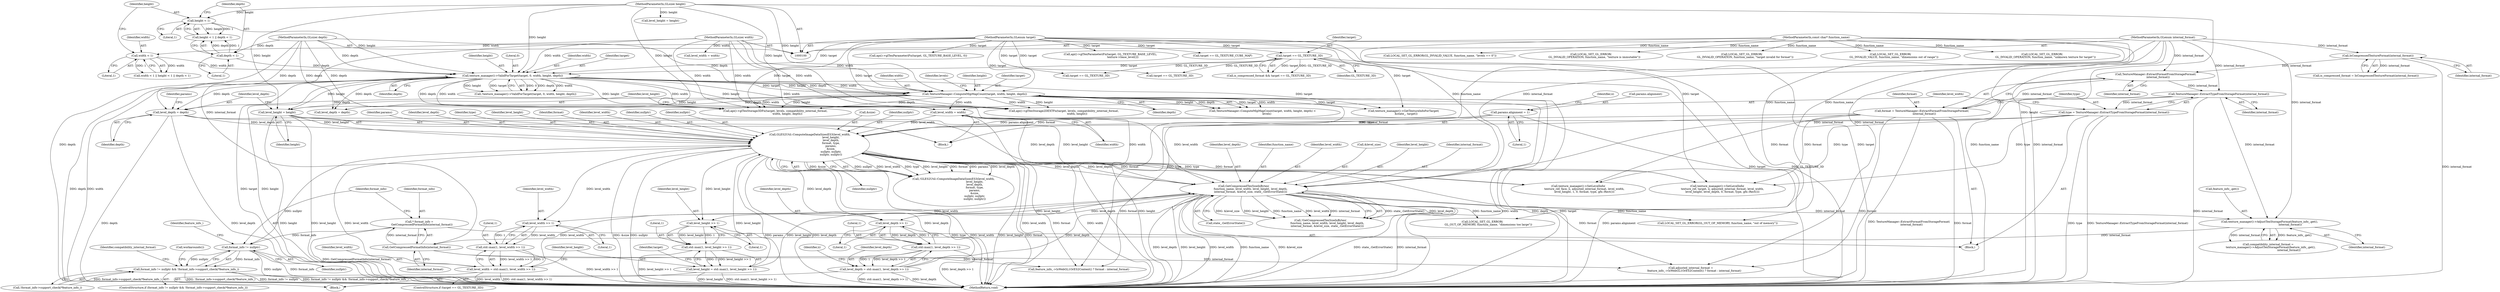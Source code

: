 digraph "0_Chrome_385508dc888ef15d272cdd2705b17996abc519d6_0@pointer" {
"1000348" [label="(Call,format_info != nullptr)"];
"1000342" [label="(Call,* format_info =\n      GetCompressedFormatInfo(internal_format))"];
"1000344" [label="(Call,GetCompressedFormatInfo(internal_format))"];
"1000338" [label="(Call,texture_manager()->AdjustTexStorageFormat(feature_info_.get(),\n                                                internal_format))"];
"1000259" [label="(Call,GetCompressedTexSizeInBytes(\n                function_name, level_width, level_height, level_depth,\n                internal_format, &level_size, state_.GetErrorState()))"];
"1000108" [label="(MethodParameterIn,const char* function_name)"];
"1000301" [label="(Call,level_width = std::max(1, level_width >> 1))"];
"1000303" [label="(Call,std::max(1, level_width >> 1))"];
"1000305" [label="(Call,level_width >> 1)"];
"1000279" [label="(Call,GLES2Util::ComputeImageDataSizesES3(level_width,\n                                                 level_height,\n                                                 level_depth,\n                                                 format, type,\n                                                 params,\n                                                 &size,\n                                                 nullptr, nullptr,\n                                                 nullptr, nullptr))"];
"1000223" [label="(Call,level_width = width)"];
"1000154" [label="(Call,texture_manager()->ValidForTarget(target, 0, width, height, depth))"];
"1000128" [label="(Call,target == GL_TEXTURE_3D)"];
"1000101" [label="(MethodParameterIn,GLenum target)"];
"1000141" [label="(Call,width < 1)"];
"1000104" [label="(MethodParameterIn,GLsizei width)"];
"1000145" [label="(Call,height < 1)"];
"1000105" [label="(MethodParameterIn,GLsizei height)"];
"1000148" [label="(Call,depth < 1)"];
"1000106" [label="(MethodParameterIn,GLsizei depth)"];
"1000163" [label="(Call,TextureManager::ComputeMipMapCount(target, width, height, depth))"];
"1000308" [label="(Call,level_height = std::max(1, level_height >> 1))"];
"1000310" [label="(Call,std::max(1, level_height >> 1))"];
"1000312" [label="(Call,level_height >> 1)"];
"1000227" [label="(Call,level_height = height)"];
"1000231" [label="(Call,level_depth = depth)"];
"1000319" [label="(Call,level_depth = std::max(1, level_depth >> 1))"];
"1000321" [label="(Call,std::max(1, level_depth >> 1))"];
"1000323" [label="(Call,level_depth >> 1)"];
"1000212" [label="(Call,format = TextureManager::ExtractFormatFromStorageFormat(\n      internal_format))"];
"1000214" [label="(Call,TextureManager::ExtractFormatFromStorageFormat(\n      internal_format))"];
"1000123" [label="(Call,IsCompressedTextureFormat(internal_format))"];
"1000103" [label="(MethodParameterIn,GLenum internal_format)"];
"1000217" [label="(Call,type = TextureManager::ExtractTypeFromStorageFormat(internal_format))"];
"1000219" [label="(Call,TextureManager::ExtractTypeFromStorageFormat(internal_format))"];
"1000236" [label="(Call,params.alignment = 1)"];
"1000347" [label="(Call,format_info != nullptr && !format_info->support_check(*feature_info_))"];
"1000458" [label="(Call,texture_manager()->SetLevelInfo(\n              texture_ref, face, ii, adjusted_internal_format, level_width,\n              level_height, 1, 0, format, type, gfx::Rect()))"];
"1000109" [label="(Block,)"];
"1000124" [label="(Identifier,internal_format)"];
"1000415" [label="(Call,level_depth = depth)"];
"1000357" [label="(Identifier,compatibility_internal_format)"];
"1000155" [label="(Identifier,target)"];
"1000259" [label="(Call,GetCompressedTexSizeInBytes(\n                function_name, level_width, level_height, level_depth,\n                internal_format, &level_size, state_.GetErrorState()))"];
"1000286" [label="(Call,&size)"];
"1000336" [label="(Call,compatibility_internal_format =\n      texture_manager()->AdjustTexStorageFormat(feature_info_.get(),\n                                                internal_format))"];
"1000386" [label="(Call,api()->glTexStorage3DFn(target, levels, compatibility_internal_format,\n                            width, height, depth))"];
"1000499" [label="(Call,target == GL_TEXTURE_3D)"];
"1000401" [label="(Call,api()->glTexParameteriFn(target, GL_TEXTURE_BASE_LEVEL,\n                             texture->base_level()))"];
"1000146" [label="(Identifier,height)"];
"1000310" [label="(Call,std::max(1, level_height >> 1))"];
"1000311" [label="(Literal,1)"];
"1000213" [label="(Identifier,format)"];
"1000237" [label="(Call,params.alignment)"];
"1000321" [label="(Call,std::max(1, level_depth >> 1))"];
"1000305" [label="(Call,level_width >> 1)"];
"1000279" [label="(Call,GLES2Util::ComputeImageDataSizesES3(level_width,\n                                                 level_height,\n                                                 level_depth,\n                                                 format, type,\n                                                 params,\n                                                 &size,\n                                                 nullptr, nullptr,\n                                                 nullptr, nullptr))"];
"1000115" [label="(Call,LOCAL_SET_GL_ERROR(GL_INVALID_VALUE, function_name, \"levels == 0\"))"];
"1000317" [label="(Identifier,target)"];
"1000232" [label="(Identifier,level_depth)"];
"1000278" [label="(Call,!GLES2Util::ComputeImageDataSizesES3(level_width,\n                                                 level_height,\n                                                 level_depth,\n                                                 format, type,\n                                                 params,\n                                                 &size,\n                                                 nullptr, nullptr,\n                                                 nullptr, nullptr))"];
"1000104" [label="(MethodParameterIn,GLsizei width)"];
"1000291" [label="(Identifier,nullptr)"];
"1000227" [label="(Call,level_height = height)"];
"1000130" [label="(Identifier,GL_TEXTURE_3D)"];
"1000143" [label="(Literal,1)"];
"1000411" [label="(Call,level_height = height)"];
"1000513" [label="(MethodReturn,void)"];
"1000158" [label="(Identifier,height)"];
"1000322" [label="(Literal,1)"];
"1000236" [label="(Call,params.alignment = 1)"];
"1000220" [label="(Identifier,internal_format)"];
"1000346" [label="(ControlStructure,if (format_info != nullptr && !format_info->support_check(*feature_info_)))"];
"1000140" [label="(Call,width < 1 || height < 1 || depth < 1)"];
"1000262" [label="(Identifier,level_height)"];
"1000250" [label="(Identifier,ii)"];
"1000218" [label="(Identifier,type)"];
"1000344" [label="(Call,GetCompressedFormatInfo(internal_format))"];
"1000323" [label="(Call,level_depth >> 1)"];
"1000264" [label="(Identifier,internal_format)"];
"1000301" [label="(Call,level_width = std::max(1, level_width >> 1))"];
"1000421" [label="(Call,feature_info_->IsWebGL1OrES2Context() ? format : internal_format)"];
"1000206" [label="(Call,LOCAL_SET_GL_ERROR(\n        GL_INVALID_OPERATION, function_name, \"texture is immutable\"))"];
"1000244" [label="(Identifier,ii)"];
"1000350" [label="(Identifier,nullptr)"];
"1000288" [label="(Identifier,nullptr)"];
"1000263" [label="(Identifier,level_depth)"];
"1000167" [label="(Identifier,depth)"];
"1000101" [label="(MethodParameterIn,GLenum target)"];
"1000285" [label="(Identifier,params)"];
"1000314" [label="(Literal,1)"];
"1000407" [label="(Call,level_width = width)"];
"1000105" [label="(MethodParameterIn,GLsizei height)"];
"1000343" [label="(Identifier,format_info)"];
"1000282" [label="(Identifier,level_depth)"];
"1000347" [label="(Call,format_info != nullptr && !format_info->support_check(*feature_info_))"];
"1000339" [label="(Call,feature_info_.get())"];
"1000284" [label="(Identifier,type)"];
"1000345" [label="(Identifier,internal_format)"];
"1000142" [label="(Identifier,width)"];
"1000349" [label="(Identifier,format_info)"];
"1000153" [label="(Call,!texture_manager()->ValidForTarget(target, 0, width, height, depth))"];
"1000225" [label="(Identifier,width)"];
"1000304" [label="(Literal,1)"];
"1000212" [label="(Call,format = TextureManager::ExtractFormatFromStorageFormat(\n      internal_format))"];
"1000308" [label="(Call,level_height = std::max(1, level_height >> 1))"];
"1000163" [label="(Call,TextureManager::ComputeMipMapCount(target, width, height, depth))"];
"1000215" [label="(Identifier,internal_format)"];
"1000147" [label="(Literal,1)"];
"1000313" [label="(Identifier,level_height)"];
"1000141" [label="(Call,width < 1)"];
"1000148" [label="(Call,depth < 1)"];
"1000251" [label="(Block,)"];
"1000229" [label="(Identifier,height)"];
"1000340" [label="(Identifier,internal_format)"];
"1000307" [label="(Literal,1)"];
"1000103" [label="(MethodParameterIn,GLenum internal_format)"];
"1000224" [label="(Identifier,level_width)"];
"1000223" [label="(Call,level_width = width)"];
"1000132" [label="(Call,LOCAL_SET_GL_ERROR(\n        GL_INVALID_OPERATION, function_name, \"target invalid for format\"))"];
"1000170" [label="(Call,LOCAL_SET_GL_ERROR(\n        GL_INVALID_VALUE, function_name, \"dimensions out of range\"))"];
"1000128" [label="(Call,target == GL_TEXTURE_3D)"];
"1000364" [label="(Call,workarounds())"];
"1000150" [label="(Literal,1)"];
"1000214" [label="(Call,TextureManager::ExtractFormatFromStorageFormat(\n      internal_format))"];
"1000330" [label="(Call,LOCAL_SET_GL_ERROR(GL_OUT_OF_MEMORY, function_name, \"out of memory\"))"];
"1000303" [label="(Call,std::max(1, level_width >> 1))"];
"1000351" [label="(Call,!format_info->support_check(*feature_info_))"];
"1000320" [label="(Identifier,level_depth)"];
"1000219" [label="(Call,TextureManager::ExtractTypeFromStorageFormat(internal_format))"];
"1000325" [label="(Literal,1)"];
"1000315" [label="(ControlStructure,if (target == GL_TEXTURE_3D))"];
"1000240" [label="(Literal,1)"];
"1000293" [label="(Call,LOCAL_SET_GL_ERROR(\n              GL_OUT_OF_MEMORY, function_name, \"dimensions too large\"))"];
"1000281" [label="(Identifier,level_height)"];
"1000165" [label="(Identifier,width)"];
"1000316" [label="(Call,target == GL_TEXTURE_3D)"];
"1000233" [label="(Identifier,depth)"];
"1000378" [label="(Call,api()->glTexStorage2DEXTFn(target, levels, compatibility_internal_format,\n                               width, height))"];
"1000156" [label="(Literal,0)"];
"1000302" [label="(Identifier,level_width)"];
"1000283" [label="(Identifier,format)"];
"1000312" [label="(Call,level_height >> 1)"];
"1000166" [label="(Identifier,height)"];
"1000280" [label="(Identifier,level_width)"];
"1000260" [label="(Identifier,function_name)"];
"1000221" [label="(Block,)"];
"1000217" [label="(Call,type = TextureManager::ExtractTypeFromStorageFormat(internal_format))"];
"1000162" [label="(Call,TextureManager::ComputeMipMapCount(target, width, height, depth) <\n          levels)"];
"1000472" [label="(Call,texture_manager()->SetLevelInfo(\n            texture_ref, target, ii, adjusted_internal_format, level_width,\n            level_height, level_depth, 0, format, type, gfx::Rect()))"];
"1000178" [label="(Call,texture_manager()->GetTextureInfoForTarget(\n      &state_, target))"];
"1000289" [label="(Identifier,nullptr)"];
"1000261" [label="(Identifier,level_width)"];
"1000354" [label="(Identifier,feature_info_)"];
"1000231" [label="(Call,level_depth = depth)"];
"1000309" [label="(Identifier,level_height)"];
"1000228" [label="(Identifier,level_height)"];
"1000186" [label="(Call,LOCAL_SET_GL_ERROR(\n        GL_INVALID_OPERATION, function_name, \"unknown texture for target\"))"];
"1000144" [label="(Call,height < 1 || depth < 1)"];
"1000290" [label="(Identifier,nullptr)"];
"1000129" [label="(Identifier,target)"];
"1000437" [label="(Call,target == GL_TEXTURE_CUBE_MAP)"];
"1000338" [label="(Call,texture_manager()->AdjustTexStorageFormat(feature_info_.get(),\n                                                internal_format))"];
"1000319" [label="(Call,level_depth = std::max(1, level_depth >> 1))"];
"1000238" [label="(Identifier,params)"];
"1000267" [label="(Call,state_.GetErrorState())"];
"1000157" [label="(Identifier,width)"];
"1000106" [label="(MethodParameterIn,GLsizei depth)"];
"1000121" [label="(Call,is_compressed_format = IsCompressedTextureFormat(internal_format))"];
"1000348" [label="(Call,format_info != nullptr)"];
"1000419" [label="(Call,adjusted_internal_format =\n        feature_info_->IsWebGL1OrES2Context() ? format : internal_format)"];
"1000159" [label="(Identifier,depth)"];
"1000154" [label="(Call,texture_manager()->ValidForTarget(target, 0, width, height, depth))"];
"1000126" [label="(Call,is_compressed_format && target == GL_TEXTURE_3D)"];
"1000342" [label="(Call,* format_info =\n      GetCompressedFormatInfo(internal_format))"];
"1000149" [label="(Identifier,depth)"];
"1000168" [label="(Identifier,levels)"];
"1000324" [label="(Identifier,level_depth)"];
"1000306" [label="(Identifier,level_width)"];
"1000369" [label="(Call,api()->glTexParameteriFn(target, GL_TEXTURE_BASE_LEVEL, 0))"];
"1000164" [label="(Identifier,target)"];
"1000265" [label="(Call,&level_size)"];
"1000123" [label="(Call,IsCompressedTextureFormat(internal_format))"];
"1000258" [label="(Call,!GetCompressedTexSizeInBytes(\n                function_name, level_width, level_height, level_depth,\n                internal_format, &level_size, state_.GetErrorState()))"];
"1000145" [label="(Call,height < 1)"];
"1000108" [label="(MethodParameterIn,const char* function_name)"];
"1000348" -> "1000347"  [label="AST: "];
"1000348" -> "1000350"  [label="CFG: "];
"1000349" -> "1000348"  [label="AST: "];
"1000350" -> "1000348"  [label="AST: "];
"1000354" -> "1000348"  [label="CFG: "];
"1000347" -> "1000348"  [label="CFG: "];
"1000348" -> "1000513"  [label="DDG: format_info"];
"1000348" -> "1000513"  [label="DDG: nullptr"];
"1000348" -> "1000347"  [label="DDG: format_info"];
"1000348" -> "1000347"  [label="DDG: nullptr"];
"1000342" -> "1000348"  [label="DDG: format_info"];
"1000279" -> "1000348"  [label="DDG: nullptr"];
"1000342" -> "1000109"  [label="AST: "];
"1000342" -> "1000344"  [label="CFG: "];
"1000343" -> "1000342"  [label="AST: "];
"1000344" -> "1000342"  [label="AST: "];
"1000349" -> "1000342"  [label="CFG: "];
"1000342" -> "1000513"  [label="DDG: GetCompressedFormatInfo(internal_format)"];
"1000344" -> "1000342"  [label="DDG: internal_format"];
"1000344" -> "1000345"  [label="CFG: "];
"1000345" -> "1000344"  [label="AST: "];
"1000338" -> "1000344"  [label="DDG: internal_format"];
"1000103" -> "1000344"  [label="DDG: internal_format"];
"1000344" -> "1000419"  [label="DDG: internal_format"];
"1000344" -> "1000421"  [label="DDG: internal_format"];
"1000338" -> "1000336"  [label="AST: "];
"1000338" -> "1000340"  [label="CFG: "];
"1000339" -> "1000338"  [label="AST: "];
"1000340" -> "1000338"  [label="AST: "];
"1000336" -> "1000338"  [label="CFG: "];
"1000338" -> "1000336"  [label="DDG: feature_info_.get()"];
"1000338" -> "1000336"  [label="DDG: internal_format"];
"1000259" -> "1000338"  [label="DDG: internal_format"];
"1000219" -> "1000338"  [label="DDG: internal_format"];
"1000103" -> "1000338"  [label="DDG: internal_format"];
"1000259" -> "1000258"  [label="AST: "];
"1000259" -> "1000267"  [label="CFG: "];
"1000260" -> "1000259"  [label="AST: "];
"1000261" -> "1000259"  [label="AST: "];
"1000262" -> "1000259"  [label="AST: "];
"1000263" -> "1000259"  [label="AST: "];
"1000264" -> "1000259"  [label="AST: "];
"1000265" -> "1000259"  [label="AST: "];
"1000267" -> "1000259"  [label="AST: "];
"1000258" -> "1000259"  [label="CFG: "];
"1000259" -> "1000513"  [label="DDG: function_name"];
"1000259" -> "1000513"  [label="DDG: &level_size"];
"1000259" -> "1000513"  [label="DDG: state_.GetErrorState()"];
"1000259" -> "1000513"  [label="DDG: internal_format"];
"1000259" -> "1000513"  [label="DDG: level_depth"];
"1000259" -> "1000513"  [label="DDG: level_height"];
"1000259" -> "1000513"  [label="DDG: level_width"];
"1000259" -> "1000258"  [label="DDG: state_.GetErrorState()"];
"1000259" -> "1000258"  [label="DDG: level_depth"];
"1000259" -> "1000258"  [label="DDG: &level_size"];
"1000259" -> "1000258"  [label="DDG: level_height"];
"1000259" -> "1000258"  [label="DDG: function_name"];
"1000259" -> "1000258"  [label="DDG: level_width"];
"1000259" -> "1000258"  [label="DDG: internal_format"];
"1000108" -> "1000259"  [label="DDG: function_name"];
"1000301" -> "1000259"  [label="DDG: level_width"];
"1000223" -> "1000259"  [label="DDG: level_width"];
"1000308" -> "1000259"  [label="DDG: level_height"];
"1000227" -> "1000259"  [label="DDG: level_height"];
"1000279" -> "1000259"  [label="DDG: level_depth"];
"1000231" -> "1000259"  [label="DDG: level_depth"];
"1000319" -> "1000259"  [label="DDG: level_depth"];
"1000219" -> "1000259"  [label="DDG: internal_format"];
"1000103" -> "1000259"  [label="DDG: internal_format"];
"1000259" -> "1000279"  [label="DDG: level_depth"];
"1000259" -> "1000293"  [label="DDG: function_name"];
"1000259" -> "1000305"  [label="DDG: level_width"];
"1000259" -> "1000312"  [label="DDG: level_height"];
"1000259" -> "1000323"  [label="DDG: level_depth"];
"1000259" -> "1000330"  [label="DDG: function_name"];
"1000108" -> "1000100"  [label="AST: "];
"1000108" -> "1000513"  [label="DDG: function_name"];
"1000108" -> "1000115"  [label="DDG: function_name"];
"1000108" -> "1000132"  [label="DDG: function_name"];
"1000108" -> "1000170"  [label="DDG: function_name"];
"1000108" -> "1000186"  [label="DDG: function_name"];
"1000108" -> "1000206"  [label="DDG: function_name"];
"1000108" -> "1000293"  [label="DDG: function_name"];
"1000108" -> "1000330"  [label="DDG: function_name"];
"1000301" -> "1000251"  [label="AST: "];
"1000301" -> "1000303"  [label="CFG: "];
"1000302" -> "1000301"  [label="AST: "];
"1000303" -> "1000301"  [label="AST: "];
"1000309" -> "1000301"  [label="CFG: "];
"1000301" -> "1000513"  [label="DDG: std::max(1, level_width >> 1)"];
"1000301" -> "1000513"  [label="DDG: level_width"];
"1000301" -> "1000279"  [label="DDG: level_width"];
"1000303" -> "1000301"  [label="DDG: 1"];
"1000303" -> "1000301"  [label="DDG: level_width >> 1"];
"1000303" -> "1000305"  [label="CFG: "];
"1000304" -> "1000303"  [label="AST: "];
"1000305" -> "1000303"  [label="AST: "];
"1000303" -> "1000513"  [label="DDG: level_width >> 1"];
"1000305" -> "1000303"  [label="DDG: level_width"];
"1000305" -> "1000303"  [label="DDG: 1"];
"1000305" -> "1000307"  [label="CFG: "];
"1000306" -> "1000305"  [label="AST: "];
"1000307" -> "1000305"  [label="AST: "];
"1000279" -> "1000305"  [label="DDG: level_width"];
"1000279" -> "1000278"  [label="AST: "];
"1000279" -> "1000291"  [label="CFG: "];
"1000280" -> "1000279"  [label="AST: "];
"1000281" -> "1000279"  [label="AST: "];
"1000282" -> "1000279"  [label="AST: "];
"1000283" -> "1000279"  [label="AST: "];
"1000284" -> "1000279"  [label="AST: "];
"1000285" -> "1000279"  [label="AST: "];
"1000286" -> "1000279"  [label="AST: "];
"1000288" -> "1000279"  [label="AST: "];
"1000289" -> "1000279"  [label="AST: "];
"1000290" -> "1000279"  [label="AST: "];
"1000291" -> "1000279"  [label="AST: "];
"1000278" -> "1000279"  [label="CFG: "];
"1000279" -> "1000513"  [label="DDG: &size"];
"1000279" -> "1000513"  [label="DDG: nullptr"];
"1000279" -> "1000513"  [label="DDG: params"];
"1000279" -> "1000513"  [label="DDG: level_depth"];
"1000279" -> "1000513"  [label="DDG: type"];
"1000279" -> "1000513"  [label="DDG: level_width"];
"1000279" -> "1000513"  [label="DDG: level_height"];
"1000279" -> "1000513"  [label="DDG: format"];
"1000279" -> "1000278"  [label="DDG: nullptr"];
"1000279" -> "1000278"  [label="DDG: level_width"];
"1000279" -> "1000278"  [label="DDG: type"];
"1000279" -> "1000278"  [label="DDG: level_height"];
"1000279" -> "1000278"  [label="DDG: format"];
"1000279" -> "1000278"  [label="DDG: params"];
"1000279" -> "1000278"  [label="DDG: level_depth"];
"1000279" -> "1000278"  [label="DDG: &size"];
"1000223" -> "1000279"  [label="DDG: level_width"];
"1000308" -> "1000279"  [label="DDG: level_height"];
"1000227" -> "1000279"  [label="DDG: level_height"];
"1000231" -> "1000279"  [label="DDG: level_depth"];
"1000319" -> "1000279"  [label="DDG: level_depth"];
"1000212" -> "1000279"  [label="DDG: format"];
"1000217" -> "1000279"  [label="DDG: type"];
"1000236" -> "1000279"  [label="DDG: params.alignment"];
"1000279" -> "1000312"  [label="DDG: level_height"];
"1000279" -> "1000323"  [label="DDG: level_depth"];
"1000279" -> "1000419"  [label="DDG: format"];
"1000279" -> "1000421"  [label="DDG: format"];
"1000279" -> "1000458"  [label="DDG: format"];
"1000279" -> "1000458"  [label="DDG: type"];
"1000279" -> "1000472"  [label="DDG: format"];
"1000279" -> "1000472"  [label="DDG: type"];
"1000223" -> "1000221"  [label="AST: "];
"1000223" -> "1000225"  [label="CFG: "];
"1000224" -> "1000223"  [label="AST: "];
"1000225" -> "1000223"  [label="AST: "];
"1000228" -> "1000223"  [label="CFG: "];
"1000223" -> "1000513"  [label="DDG: width"];
"1000223" -> "1000513"  [label="DDG: level_width"];
"1000154" -> "1000223"  [label="DDG: width"];
"1000163" -> "1000223"  [label="DDG: width"];
"1000104" -> "1000223"  [label="DDG: width"];
"1000154" -> "1000153"  [label="AST: "];
"1000154" -> "1000159"  [label="CFG: "];
"1000155" -> "1000154"  [label="AST: "];
"1000156" -> "1000154"  [label="AST: "];
"1000157" -> "1000154"  [label="AST: "];
"1000158" -> "1000154"  [label="AST: "];
"1000159" -> "1000154"  [label="AST: "];
"1000153" -> "1000154"  [label="CFG: "];
"1000154" -> "1000513"  [label="DDG: depth"];
"1000154" -> "1000513"  [label="DDG: width"];
"1000154" -> "1000513"  [label="DDG: target"];
"1000154" -> "1000513"  [label="DDG: height"];
"1000154" -> "1000153"  [label="DDG: 0"];
"1000154" -> "1000153"  [label="DDG: depth"];
"1000154" -> "1000153"  [label="DDG: width"];
"1000154" -> "1000153"  [label="DDG: height"];
"1000154" -> "1000153"  [label="DDG: target"];
"1000128" -> "1000154"  [label="DDG: target"];
"1000101" -> "1000154"  [label="DDG: target"];
"1000141" -> "1000154"  [label="DDG: width"];
"1000104" -> "1000154"  [label="DDG: width"];
"1000145" -> "1000154"  [label="DDG: height"];
"1000105" -> "1000154"  [label="DDG: height"];
"1000148" -> "1000154"  [label="DDG: depth"];
"1000106" -> "1000154"  [label="DDG: depth"];
"1000154" -> "1000163"  [label="DDG: target"];
"1000154" -> "1000163"  [label="DDG: width"];
"1000154" -> "1000163"  [label="DDG: height"];
"1000154" -> "1000163"  [label="DDG: depth"];
"1000154" -> "1000178"  [label="DDG: target"];
"1000154" -> "1000227"  [label="DDG: height"];
"1000154" -> "1000231"  [label="DDG: depth"];
"1000154" -> "1000378"  [label="DDG: width"];
"1000154" -> "1000378"  [label="DDG: height"];
"1000154" -> "1000386"  [label="DDG: width"];
"1000154" -> "1000386"  [label="DDG: height"];
"1000154" -> "1000386"  [label="DDG: depth"];
"1000154" -> "1000415"  [label="DDG: depth"];
"1000128" -> "1000126"  [label="AST: "];
"1000128" -> "1000130"  [label="CFG: "];
"1000129" -> "1000128"  [label="AST: "];
"1000130" -> "1000128"  [label="AST: "];
"1000126" -> "1000128"  [label="CFG: "];
"1000128" -> "1000513"  [label="DDG: GL_TEXTURE_3D"];
"1000128" -> "1000513"  [label="DDG: target"];
"1000128" -> "1000126"  [label="DDG: target"];
"1000128" -> "1000126"  [label="DDG: GL_TEXTURE_3D"];
"1000101" -> "1000128"  [label="DDG: target"];
"1000128" -> "1000316"  [label="DDG: GL_TEXTURE_3D"];
"1000128" -> "1000499"  [label="DDG: GL_TEXTURE_3D"];
"1000101" -> "1000100"  [label="AST: "];
"1000101" -> "1000513"  [label="DDG: target"];
"1000101" -> "1000163"  [label="DDG: target"];
"1000101" -> "1000178"  [label="DDG: target"];
"1000101" -> "1000316"  [label="DDG: target"];
"1000101" -> "1000369"  [label="DDG: target"];
"1000101" -> "1000378"  [label="DDG: target"];
"1000101" -> "1000386"  [label="DDG: target"];
"1000101" -> "1000401"  [label="DDG: target"];
"1000101" -> "1000437"  [label="DDG: target"];
"1000101" -> "1000472"  [label="DDG: target"];
"1000101" -> "1000499"  [label="DDG: target"];
"1000141" -> "1000140"  [label="AST: "];
"1000141" -> "1000143"  [label="CFG: "];
"1000142" -> "1000141"  [label="AST: "];
"1000143" -> "1000141"  [label="AST: "];
"1000146" -> "1000141"  [label="CFG: "];
"1000140" -> "1000141"  [label="CFG: "];
"1000141" -> "1000140"  [label="DDG: width"];
"1000141" -> "1000140"  [label="DDG: 1"];
"1000104" -> "1000141"  [label="DDG: width"];
"1000104" -> "1000100"  [label="AST: "];
"1000104" -> "1000513"  [label="DDG: width"];
"1000104" -> "1000163"  [label="DDG: width"];
"1000104" -> "1000378"  [label="DDG: width"];
"1000104" -> "1000386"  [label="DDG: width"];
"1000104" -> "1000407"  [label="DDG: width"];
"1000145" -> "1000144"  [label="AST: "];
"1000145" -> "1000147"  [label="CFG: "];
"1000146" -> "1000145"  [label="AST: "];
"1000147" -> "1000145"  [label="AST: "];
"1000149" -> "1000145"  [label="CFG: "];
"1000144" -> "1000145"  [label="CFG: "];
"1000145" -> "1000144"  [label="DDG: height"];
"1000145" -> "1000144"  [label="DDG: 1"];
"1000105" -> "1000145"  [label="DDG: height"];
"1000105" -> "1000100"  [label="AST: "];
"1000105" -> "1000513"  [label="DDG: height"];
"1000105" -> "1000163"  [label="DDG: height"];
"1000105" -> "1000227"  [label="DDG: height"];
"1000105" -> "1000378"  [label="DDG: height"];
"1000105" -> "1000386"  [label="DDG: height"];
"1000105" -> "1000411"  [label="DDG: height"];
"1000148" -> "1000144"  [label="AST: "];
"1000148" -> "1000150"  [label="CFG: "];
"1000149" -> "1000148"  [label="AST: "];
"1000150" -> "1000148"  [label="AST: "];
"1000144" -> "1000148"  [label="CFG: "];
"1000148" -> "1000144"  [label="DDG: depth"];
"1000148" -> "1000144"  [label="DDG: 1"];
"1000106" -> "1000148"  [label="DDG: depth"];
"1000106" -> "1000100"  [label="AST: "];
"1000106" -> "1000513"  [label="DDG: depth"];
"1000106" -> "1000163"  [label="DDG: depth"];
"1000106" -> "1000231"  [label="DDG: depth"];
"1000106" -> "1000386"  [label="DDG: depth"];
"1000106" -> "1000415"  [label="DDG: depth"];
"1000163" -> "1000162"  [label="AST: "];
"1000163" -> "1000167"  [label="CFG: "];
"1000164" -> "1000163"  [label="AST: "];
"1000165" -> "1000163"  [label="AST: "];
"1000166" -> "1000163"  [label="AST: "];
"1000167" -> "1000163"  [label="AST: "];
"1000168" -> "1000163"  [label="CFG: "];
"1000163" -> "1000513"  [label="DDG: target"];
"1000163" -> "1000513"  [label="DDG: height"];
"1000163" -> "1000513"  [label="DDG: depth"];
"1000163" -> "1000513"  [label="DDG: width"];
"1000163" -> "1000162"  [label="DDG: target"];
"1000163" -> "1000162"  [label="DDG: width"];
"1000163" -> "1000162"  [label="DDG: height"];
"1000163" -> "1000162"  [label="DDG: depth"];
"1000163" -> "1000178"  [label="DDG: target"];
"1000163" -> "1000227"  [label="DDG: height"];
"1000163" -> "1000231"  [label="DDG: depth"];
"1000163" -> "1000378"  [label="DDG: width"];
"1000163" -> "1000378"  [label="DDG: height"];
"1000163" -> "1000386"  [label="DDG: width"];
"1000163" -> "1000386"  [label="DDG: height"];
"1000163" -> "1000386"  [label="DDG: depth"];
"1000163" -> "1000415"  [label="DDG: depth"];
"1000308" -> "1000251"  [label="AST: "];
"1000308" -> "1000310"  [label="CFG: "];
"1000309" -> "1000308"  [label="AST: "];
"1000310" -> "1000308"  [label="AST: "];
"1000317" -> "1000308"  [label="CFG: "];
"1000308" -> "1000513"  [label="DDG: std::max(1, level_height >> 1)"];
"1000308" -> "1000513"  [label="DDG: level_height"];
"1000310" -> "1000308"  [label="DDG: 1"];
"1000310" -> "1000308"  [label="DDG: level_height >> 1"];
"1000310" -> "1000312"  [label="CFG: "];
"1000311" -> "1000310"  [label="AST: "];
"1000312" -> "1000310"  [label="AST: "];
"1000310" -> "1000513"  [label="DDG: level_height >> 1"];
"1000312" -> "1000310"  [label="DDG: level_height"];
"1000312" -> "1000310"  [label="DDG: 1"];
"1000312" -> "1000314"  [label="CFG: "];
"1000313" -> "1000312"  [label="AST: "];
"1000314" -> "1000312"  [label="AST: "];
"1000227" -> "1000221"  [label="AST: "];
"1000227" -> "1000229"  [label="CFG: "];
"1000228" -> "1000227"  [label="AST: "];
"1000229" -> "1000227"  [label="AST: "];
"1000232" -> "1000227"  [label="CFG: "];
"1000227" -> "1000513"  [label="DDG: level_height"];
"1000227" -> "1000513"  [label="DDG: height"];
"1000231" -> "1000221"  [label="AST: "];
"1000231" -> "1000233"  [label="CFG: "];
"1000232" -> "1000231"  [label="AST: "];
"1000233" -> "1000231"  [label="AST: "];
"1000238" -> "1000231"  [label="CFG: "];
"1000231" -> "1000513"  [label="DDG: depth"];
"1000231" -> "1000513"  [label="DDG: level_depth"];
"1000319" -> "1000315"  [label="AST: "];
"1000319" -> "1000321"  [label="CFG: "];
"1000320" -> "1000319"  [label="AST: "];
"1000321" -> "1000319"  [label="AST: "];
"1000250" -> "1000319"  [label="CFG: "];
"1000319" -> "1000513"  [label="DDG: std::max(1, level_depth >> 1)"];
"1000319" -> "1000513"  [label="DDG: level_depth"];
"1000321" -> "1000319"  [label="DDG: 1"];
"1000321" -> "1000319"  [label="DDG: level_depth >> 1"];
"1000321" -> "1000323"  [label="CFG: "];
"1000322" -> "1000321"  [label="AST: "];
"1000323" -> "1000321"  [label="AST: "];
"1000321" -> "1000513"  [label="DDG: level_depth >> 1"];
"1000323" -> "1000321"  [label="DDG: level_depth"];
"1000323" -> "1000321"  [label="DDG: 1"];
"1000323" -> "1000325"  [label="CFG: "];
"1000324" -> "1000323"  [label="AST: "];
"1000325" -> "1000323"  [label="AST: "];
"1000212" -> "1000109"  [label="AST: "];
"1000212" -> "1000214"  [label="CFG: "];
"1000213" -> "1000212"  [label="AST: "];
"1000214" -> "1000212"  [label="AST: "];
"1000218" -> "1000212"  [label="CFG: "];
"1000212" -> "1000513"  [label="DDG: TextureManager::ExtractFormatFromStorageFormat(\n      internal_format)"];
"1000212" -> "1000513"  [label="DDG: format"];
"1000214" -> "1000212"  [label="DDG: internal_format"];
"1000212" -> "1000419"  [label="DDG: format"];
"1000212" -> "1000421"  [label="DDG: format"];
"1000212" -> "1000458"  [label="DDG: format"];
"1000212" -> "1000472"  [label="DDG: format"];
"1000214" -> "1000215"  [label="CFG: "];
"1000215" -> "1000214"  [label="AST: "];
"1000123" -> "1000214"  [label="DDG: internal_format"];
"1000103" -> "1000214"  [label="DDG: internal_format"];
"1000214" -> "1000219"  [label="DDG: internal_format"];
"1000123" -> "1000121"  [label="AST: "];
"1000123" -> "1000124"  [label="CFG: "];
"1000124" -> "1000123"  [label="AST: "];
"1000121" -> "1000123"  [label="CFG: "];
"1000123" -> "1000513"  [label="DDG: internal_format"];
"1000123" -> "1000121"  [label="DDG: internal_format"];
"1000103" -> "1000123"  [label="DDG: internal_format"];
"1000103" -> "1000100"  [label="AST: "];
"1000103" -> "1000513"  [label="DDG: internal_format"];
"1000103" -> "1000219"  [label="DDG: internal_format"];
"1000103" -> "1000419"  [label="DDG: internal_format"];
"1000103" -> "1000421"  [label="DDG: internal_format"];
"1000217" -> "1000109"  [label="AST: "];
"1000217" -> "1000219"  [label="CFG: "];
"1000218" -> "1000217"  [label="AST: "];
"1000219" -> "1000217"  [label="AST: "];
"1000224" -> "1000217"  [label="CFG: "];
"1000217" -> "1000513"  [label="DDG: TextureManager::ExtractTypeFromStorageFormat(internal_format)"];
"1000217" -> "1000513"  [label="DDG: type"];
"1000219" -> "1000217"  [label="DDG: internal_format"];
"1000217" -> "1000458"  [label="DDG: type"];
"1000217" -> "1000472"  [label="DDG: type"];
"1000219" -> "1000220"  [label="CFG: "];
"1000220" -> "1000219"  [label="AST: "];
"1000219" -> "1000513"  [label="DDG: internal_format"];
"1000236" -> "1000221"  [label="AST: "];
"1000236" -> "1000240"  [label="CFG: "];
"1000237" -> "1000236"  [label="AST: "];
"1000240" -> "1000236"  [label="AST: "];
"1000244" -> "1000236"  [label="CFG: "];
"1000236" -> "1000513"  [label="DDG: params.alignment"];
"1000347" -> "1000346"  [label="AST: "];
"1000347" -> "1000351"  [label="CFG: "];
"1000351" -> "1000347"  [label="AST: "];
"1000357" -> "1000347"  [label="CFG: "];
"1000364" -> "1000347"  [label="CFG: "];
"1000347" -> "1000513"  [label="DDG: !format_info->support_check(*feature_info_)"];
"1000347" -> "1000513"  [label="DDG: format_info != nullptr"];
"1000347" -> "1000513"  [label="DDG: format_info != nullptr && !format_info->support_check(*feature_info_)"];
"1000351" -> "1000347"  [label="DDG: format_info->support_check(*feature_info_)"];
}
